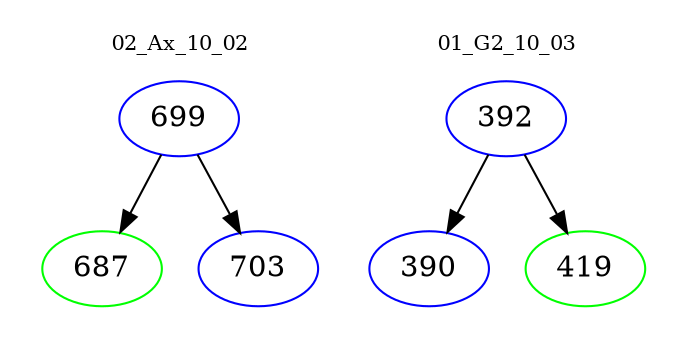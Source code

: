 digraph{
subgraph cluster_0 {
color = white
label = "02_Ax_10_02";
fontsize=10;
T0_699 [label="699", color="blue"]
T0_699 -> T0_687 [color="black"]
T0_687 [label="687", color="green"]
T0_699 -> T0_703 [color="black"]
T0_703 [label="703", color="blue"]
}
subgraph cluster_1 {
color = white
label = "01_G2_10_03";
fontsize=10;
T1_392 [label="392", color="blue"]
T1_392 -> T1_390 [color="black"]
T1_390 [label="390", color="blue"]
T1_392 -> T1_419 [color="black"]
T1_419 [label="419", color="green"]
}
}
